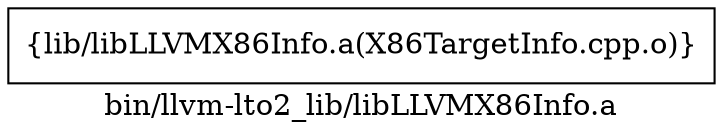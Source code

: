 digraph "bin/llvm-lto2_lib/libLLVMX86Info.a" {
	label="bin/llvm-lto2_lib/libLLVMX86Info.a";
	rankdir=LR;

	Node0x55c4b1871cf8 [shape=record,shape=box,group=0,label="{lib/libLLVMX86Info.a(X86TargetInfo.cpp.o)}"];
}
